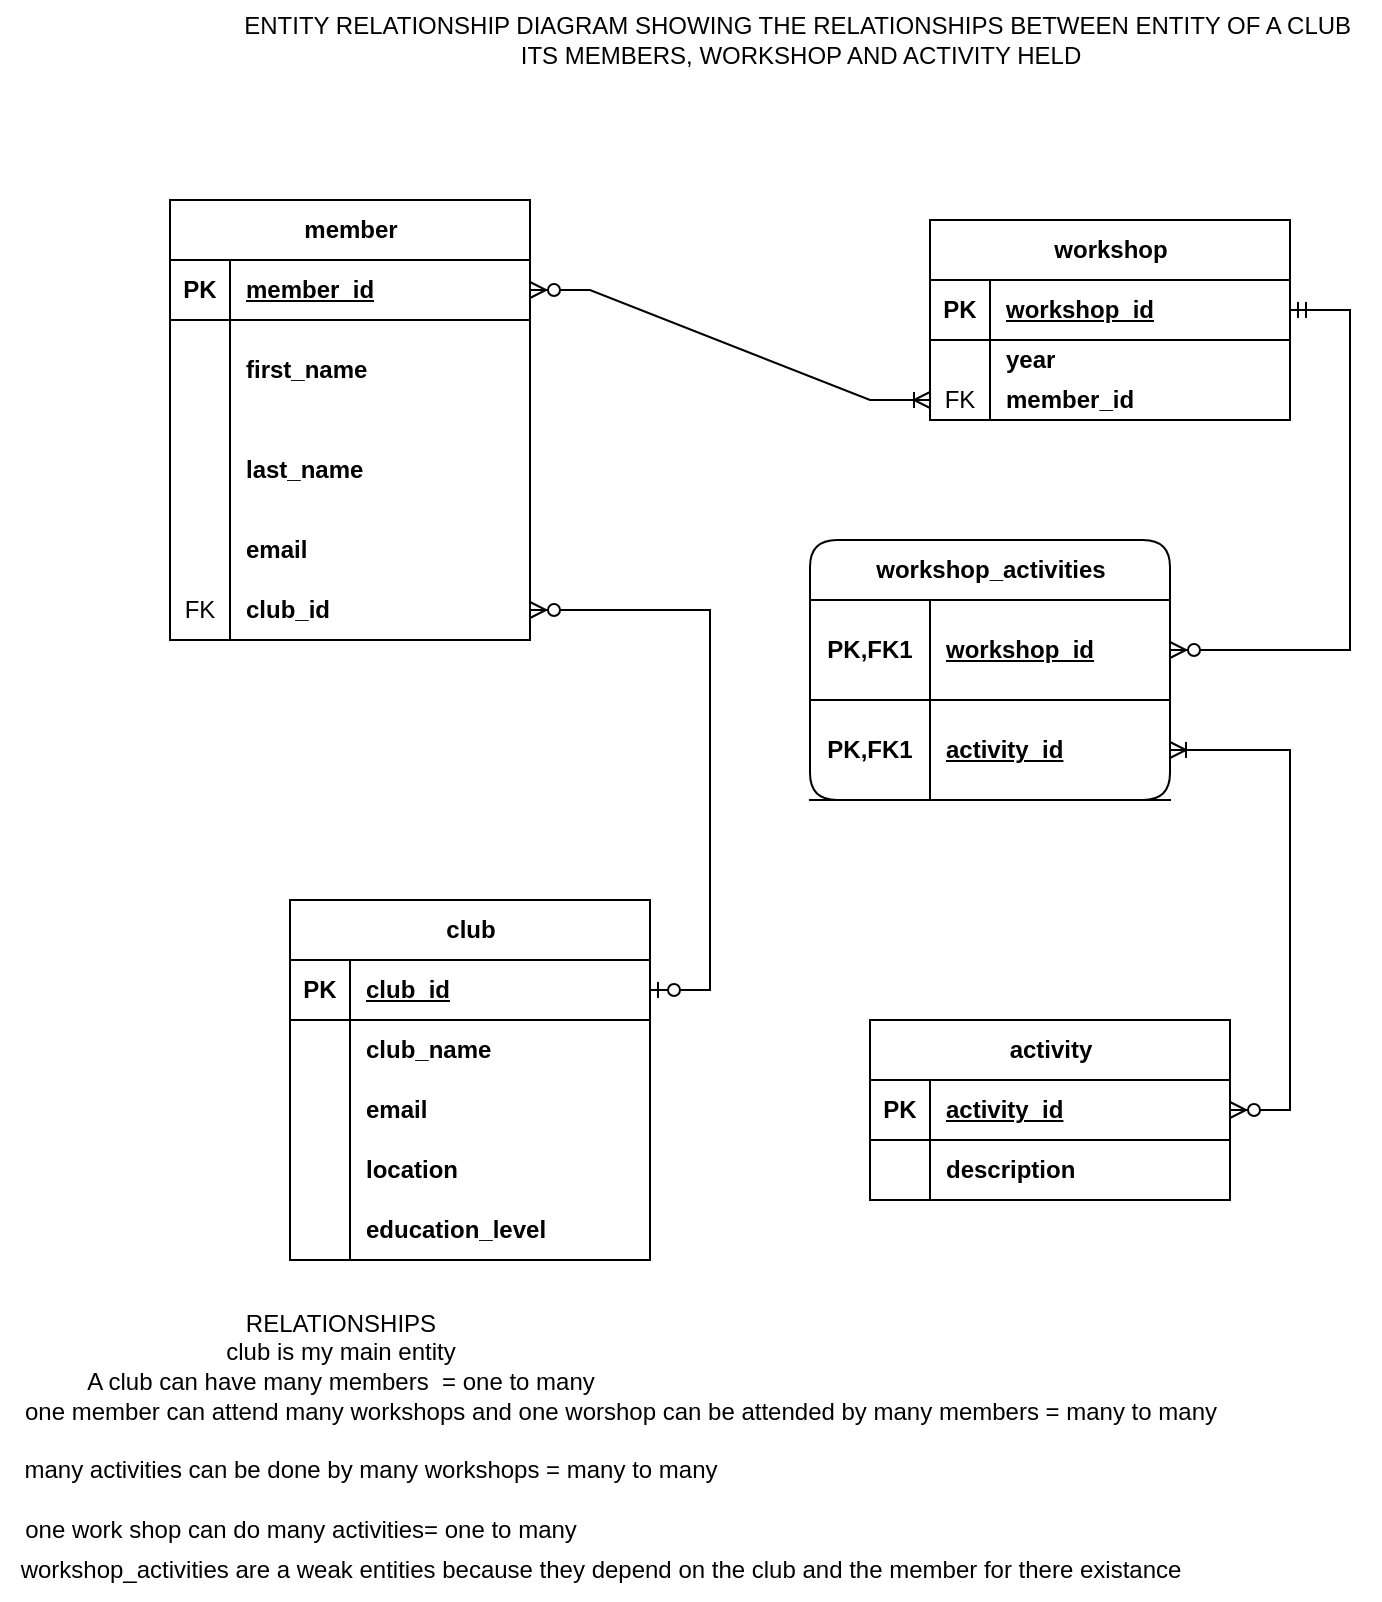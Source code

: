 <mxfile version="27.0.5">
  <diagram name="Page-1" id="WoTJUiIUYyEfsaZ7LL-B">
    <mxGraphModel dx="856" dy="521" grid="1" gridSize="10" guides="1" tooltips="1" connect="1" arrows="1" fold="1" page="1" pageScale="1" pageWidth="850" pageHeight="1100" math="0" shadow="0">
      <root>
        <mxCell id="0" />
        <mxCell id="1" parent="0" />
        <mxCell id="dazFtmDhGvBt5h4IDs72-4" value="ENTITY RELATIONSHIP DIAGRAM SHOWING THE RELATIONSHIPS BETWEEN ENTITY OF A CLUB&amp;nbsp;&lt;div&gt;ITS MEMBERS, WORKSHOP AND ACTIVITY HELD&lt;/div&gt;" style="text;html=1;align=center;verticalAlign=middle;resizable=0;points=[];autosize=1;strokeColor=none;fillColor=none;" parent="1" vertex="1">
          <mxGeometry x="175" y="10" width="580" height="40" as="geometry" />
        </mxCell>
        <mxCell id="Vbj4M93rImX-dFxtVp1J-16" value="" style="shape=tableRow;horizontal=0;startSize=0;swimlaneHead=0;swimlaneBody=0;fillColor=none;collapsible=0;dropTarget=0;points=[[0,0.5],[1,0.5]];portConstraint=eastwest;top=0;left=0;right=0;bottom=0;" parent="1" vertex="1">
          <mxGeometry x="350" y="120" width="180" height="30" as="geometry" />
        </mxCell>
        <mxCell id="Vbj4M93rImX-dFxtVp1J-17" value="" style="shape=partialRectangle;connectable=0;fillColor=none;top=0;left=0;bottom=0;right=0;editable=1;overflow=hidden;whiteSpace=wrap;html=1;" parent="Vbj4M93rImX-dFxtVp1J-16" vertex="1">
          <mxGeometry width="30" height="30" as="geometry">
            <mxRectangle width="30" height="30" as="alternateBounds" />
          </mxGeometry>
        </mxCell>
        <mxCell id="Vbj4M93rImX-dFxtVp1J-19" style="shape=tableRow;horizontal=0;startSize=0;swimlaneHead=0;swimlaneBody=0;fillColor=none;collapsible=0;dropTarget=0;points=[[0,0.5],[1,0.5]];portConstraint=eastwest;top=0;left=0;right=0;bottom=0;" parent="1" vertex="1">
          <mxGeometry x="350" y="150" width="180" height="30" as="geometry" />
        </mxCell>
        <mxCell id="Vbj4M93rImX-dFxtVp1J-20" style="shape=partialRectangle;connectable=0;fillColor=none;top=0;left=0;bottom=0;right=0;editable=1;overflow=hidden;whiteSpace=wrap;html=1;" parent="Vbj4M93rImX-dFxtVp1J-19" vertex="1">
          <mxGeometry width="30" height="30" as="geometry">
            <mxRectangle width="30" height="30" as="alternateBounds" />
          </mxGeometry>
        </mxCell>
        <mxCell id="Vbj4M93rImX-dFxtVp1J-22" value="" style="shape=tableRow;horizontal=0;startSize=0;swimlaneHead=0;swimlaneBody=0;fillColor=none;collapsible=0;dropTarget=0;points=[[0,0.5],[1,0.5]];portConstraint=eastwest;top=0;left=0;right=0;bottom=0;" parent="1" vertex="1">
          <mxGeometry x="350" y="180" width="180" height="30" as="geometry" />
        </mxCell>
        <mxCell id="Vbj4M93rImX-dFxtVp1J-23" value="" style="shape=partialRectangle;connectable=0;fillColor=none;top=0;left=0;bottom=0;right=0;editable=1;overflow=hidden;whiteSpace=wrap;html=1;" parent="Vbj4M93rImX-dFxtVp1J-22" vertex="1">
          <mxGeometry width="30" height="30" as="geometry">
            <mxRectangle width="30" height="30" as="alternateBounds" />
          </mxGeometry>
        </mxCell>
        <mxCell id="Vbj4M93rImX-dFxtVp1J-25" style="shape=tableRow;horizontal=0;startSize=0;swimlaneHead=0;swimlaneBody=0;fillColor=none;collapsible=0;dropTarget=0;points=[[0,0.5],[1,0.5]];portConstraint=eastwest;top=0;left=0;right=0;bottom=0;" parent="1" vertex="1">
          <mxGeometry x="350" y="210" width="180" height="30" as="geometry" />
        </mxCell>
        <mxCell id="Vbj4M93rImX-dFxtVp1J-28" value="workshop" style="shape=table;startSize=30;container=1;collapsible=1;childLayout=tableLayout;fixedRows=1;rowLines=0;fontStyle=1;align=center;resizeLast=1;html=1;" parent="1" vertex="1">
          <mxGeometry x="530" y="120" width="180" height="100" as="geometry" />
        </mxCell>
        <mxCell id="Vbj4M93rImX-dFxtVp1J-29" value="" style="shape=tableRow;horizontal=0;startSize=0;swimlaneHead=0;swimlaneBody=0;fillColor=none;collapsible=0;dropTarget=0;points=[[0,0.5],[1,0.5]];portConstraint=eastwest;top=0;left=0;right=0;bottom=1;" parent="Vbj4M93rImX-dFxtVp1J-28" vertex="1">
          <mxGeometry y="30" width="180" height="30" as="geometry" />
        </mxCell>
        <mxCell id="Vbj4M93rImX-dFxtVp1J-30" value="PK" style="shape=partialRectangle;connectable=0;fillColor=none;top=0;left=0;bottom=0;right=0;fontStyle=1;overflow=hidden;whiteSpace=wrap;html=1;" parent="Vbj4M93rImX-dFxtVp1J-29" vertex="1">
          <mxGeometry width="30" height="30" as="geometry">
            <mxRectangle width="30" height="30" as="alternateBounds" />
          </mxGeometry>
        </mxCell>
        <mxCell id="Vbj4M93rImX-dFxtVp1J-31" value="workshop_id" style="shape=partialRectangle;connectable=0;fillColor=none;top=0;left=0;bottom=0;right=0;align=left;spacingLeft=6;fontStyle=5;overflow=hidden;whiteSpace=wrap;html=1;" parent="Vbj4M93rImX-dFxtVp1J-29" vertex="1">
          <mxGeometry x="30" width="150" height="30" as="geometry">
            <mxRectangle width="150" height="30" as="alternateBounds" />
          </mxGeometry>
        </mxCell>
        <mxCell id="Vbj4M93rImX-dFxtVp1J-32" value="" style="shape=tableRow;horizontal=0;startSize=0;swimlaneHead=0;swimlaneBody=0;fillColor=none;collapsible=0;dropTarget=0;points=[[0,0.5],[1,0.5]];portConstraint=eastwest;top=0;left=0;right=0;bottom=0;" parent="Vbj4M93rImX-dFxtVp1J-28" vertex="1">
          <mxGeometry y="60" width="180" height="20" as="geometry" />
        </mxCell>
        <mxCell id="Vbj4M93rImX-dFxtVp1J-33" value="" style="shape=partialRectangle;connectable=0;fillColor=none;top=0;left=0;bottom=0;right=0;editable=1;overflow=hidden;whiteSpace=wrap;html=1;" parent="Vbj4M93rImX-dFxtVp1J-32" vertex="1">
          <mxGeometry width="30" height="20" as="geometry">
            <mxRectangle width="30" height="20" as="alternateBounds" />
          </mxGeometry>
        </mxCell>
        <mxCell id="Vbj4M93rImX-dFxtVp1J-34" value="year" style="shape=partialRectangle;connectable=0;fillColor=none;top=0;left=0;bottom=0;right=0;align=left;spacingLeft=6;overflow=hidden;whiteSpace=wrap;html=1;fontStyle=1" parent="Vbj4M93rImX-dFxtVp1J-32" vertex="1">
          <mxGeometry x="30" width="150" height="20" as="geometry">
            <mxRectangle width="150" height="20" as="alternateBounds" />
          </mxGeometry>
        </mxCell>
        <mxCell id="Vbj4M93rImX-dFxtVp1J-89" style="shape=tableRow;horizontal=0;startSize=0;swimlaneHead=0;swimlaneBody=0;fillColor=none;collapsible=0;dropTarget=0;points=[[0,0.5],[1,0.5]];portConstraint=eastwest;top=0;left=0;right=0;bottom=0;" parent="Vbj4M93rImX-dFxtVp1J-28" vertex="1">
          <mxGeometry y="80" width="180" height="20" as="geometry" />
        </mxCell>
        <mxCell id="Vbj4M93rImX-dFxtVp1J-90" value="FK" style="shape=partialRectangle;connectable=0;fillColor=none;top=0;left=0;bottom=0;right=0;editable=1;overflow=hidden;whiteSpace=wrap;html=1;" parent="Vbj4M93rImX-dFxtVp1J-89" vertex="1">
          <mxGeometry width="30" height="20" as="geometry">
            <mxRectangle width="30" height="20" as="alternateBounds" />
          </mxGeometry>
        </mxCell>
        <mxCell id="Vbj4M93rImX-dFxtVp1J-91" value="member_id" style="shape=partialRectangle;connectable=0;fillColor=none;top=0;left=0;bottom=0;right=0;align=left;spacingLeft=6;overflow=hidden;whiteSpace=wrap;html=1;fontStyle=1" parent="Vbj4M93rImX-dFxtVp1J-89" vertex="1">
          <mxGeometry x="30" width="150" height="20" as="geometry">
            <mxRectangle width="150" height="20" as="alternateBounds" />
          </mxGeometry>
        </mxCell>
        <mxCell id="Vbj4M93rImX-dFxtVp1J-38" value="member" style="shape=table;startSize=30;container=1;collapsible=1;childLayout=tableLayout;fixedRows=1;rowLines=0;fontStyle=1;align=center;resizeLast=1;html=1;" parent="1" vertex="1">
          <mxGeometry x="150" y="110" width="180" height="220" as="geometry" />
        </mxCell>
        <mxCell id="Vbj4M93rImX-dFxtVp1J-39" value="" style="shape=tableRow;horizontal=0;startSize=0;swimlaneHead=0;swimlaneBody=0;fillColor=none;collapsible=0;dropTarget=0;points=[[0,0.5],[1,0.5]];portConstraint=eastwest;top=0;left=0;right=0;bottom=1;" parent="Vbj4M93rImX-dFxtVp1J-38" vertex="1">
          <mxGeometry y="30" width="180" height="30" as="geometry" />
        </mxCell>
        <mxCell id="Vbj4M93rImX-dFxtVp1J-40" value="PK" style="shape=partialRectangle;connectable=0;fillColor=none;top=0;left=0;bottom=0;right=0;fontStyle=1;overflow=hidden;whiteSpace=wrap;html=1;" parent="Vbj4M93rImX-dFxtVp1J-39" vertex="1">
          <mxGeometry width="30" height="30" as="geometry">
            <mxRectangle width="30" height="30" as="alternateBounds" />
          </mxGeometry>
        </mxCell>
        <mxCell id="Vbj4M93rImX-dFxtVp1J-41" value="member_id" style="shape=partialRectangle;connectable=0;fillColor=none;top=0;left=0;bottom=0;right=0;align=left;spacingLeft=6;fontStyle=5;overflow=hidden;whiteSpace=wrap;html=1;" parent="Vbj4M93rImX-dFxtVp1J-39" vertex="1">
          <mxGeometry x="30" width="150" height="30" as="geometry">
            <mxRectangle width="150" height="30" as="alternateBounds" />
          </mxGeometry>
        </mxCell>
        <mxCell id="Vbj4M93rImX-dFxtVp1J-42" value="" style="shape=tableRow;horizontal=0;startSize=0;swimlaneHead=0;swimlaneBody=0;fillColor=none;collapsible=0;dropTarget=0;points=[[0,0.5],[1,0.5]];portConstraint=eastwest;top=0;left=0;right=0;bottom=0;" parent="Vbj4M93rImX-dFxtVp1J-38" vertex="1">
          <mxGeometry y="60" width="180" height="50" as="geometry" />
        </mxCell>
        <mxCell id="Vbj4M93rImX-dFxtVp1J-43" value="" style="shape=partialRectangle;connectable=0;fillColor=none;top=0;left=0;bottom=0;right=0;editable=1;overflow=hidden;whiteSpace=wrap;html=1;" parent="Vbj4M93rImX-dFxtVp1J-42" vertex="1">
          <mxGeometry width="30" height="50" as="geometry">
            <mxRectangle width="30" height="50" as="alternateBounds" />
          </mxGeometry>
        </mxCell>
        <mxCell id="Vbj4M93rImX-dFxtVp1J-44" value="first_name" style="shape=partialRectangle;connectable=0;fillColor=none;top=0;left=0;bottom=0;right=0;align=left;spacingLeft=6;overflow=hidden;whiteSpace=wrap;html=1;fontStyle=1" parent="Vbj4M93rImX-dFxtVp1J-42" vertex="1">
          <mxGeometry x="30" width="150" height="50" as="geometry">
            <mxRectangle width="150" height="50" as="alternateBounds" />
          </mxGeometry>
        </mxCell>
        <mxCell id="Vbj4M93rImX-dFxtVp1J-45" style="shape=tableRow;horizontal=0;startSize=0;swimlaneHead=0;swimlaneBody=0;fillColor=none;collapsible=0;dropTarget=0;points=[[0,0.5],[1,0.5]];portConstraint=eastwest;top=0;left=0;right=0;bottom=0;" parent="Vbj4M93rImX-dFxtVp1J-38" vertex="1">
          <mxGeometry y="110" width="180" height="50" as="geometry" />
        </mxCell>
        <mxCell id="Vbj4M93rImX-dFxtVp1J-46" style="shape=partialRectangle;connectable=0;fillColor=none;top=0;left=0;bottom=0;right=0;editable=1;overflow=hidden;whiteSpace=wrap;html=1;" parent="Vbj4M93rImX-dFxtVp1J-45" vertex="1">
          <mxGeometry width="30" height="50" as="geometry">
            <mxRectangle width="30" height="50" as="alternateBounds" />
          </mxGeometry>
        </mxCell>
        <mxCell id="Vbj4M93rImX-dFxtVp1J-47" value="last_name" style="shape=partialRectangle;connectable=0;fillColor=none;top=0;left=0;bottom=0;right=0;align=left;spacingLeft=6;overflow=hidden;whiteSpace=wrap;html=1;fontStyle=1" parent="Vbj4M93rImX-dFxtVp1J-45" vertex="1">
          <mxGeometry x="30" width="150" height="50" as="geometry">
            <mxRectangle width="150" height="50" as="alternateBounds" />
          </mxGeometry>
        </mxCell>
        <mxCell id="Vbj4M93rImX-dFxtVp1J-48" value="" style="shape=tableRow;horizontal=0;startSize=0;swimlaneHead=0;swimlaneBody=0;fillColor=none;collapsible=0;dropTarget=0;points=[[0,0.5],[1,0.5]];portConstraint=eastwest;top=0;left=0;right=0;bottom=0;" parent="Vbj4M93rImX-dFxtVp1J-38" vertex="1">
          <mxGeometry y="160" width="180" height="30" as="geometry" />
        </mxCell>
        <mxCell id="Vbj4M93rImX-dFxtVp1J-49" value="" style="shape=partialRectangle;connectable=0;fillColor=none;top=0;left=0;bottom=0;right=0;editable=1;overflow=hidden;whiteSpace=wrap;html=1;" parent="Vbj4M93rImX-dFxtVp1J-48" vertex="1">
          <mxGeometry width="30" height="30" as="geometry">
            <mxRectangle width="30" height="30" as="alternateBounds" />
          </mxGeometry>
        </mxCell>
        <mxCell id="Vbj4M93rImX-dFxtVp1J-50" value="email" style="shape=partialRectangle;connectable=0;fillColor=none;top=0;left=0;bottom=0;right=0;align=left;spacingLeft=6;overflow=hidden;whiteSpace=wrap;html=1;fontStyle=1" parent="Vbj4M93rImX-dFxtVp1J-48" vertex="1">
          <mxGeometry x="30" width="150" height="30" as="geometry">
            <mxRectangle width="150" height="30" as="alternateBounds" />
          </mxGeometry>
        </mxCell>
        <mxCell id="Vbj4M93rImX-dFxtVp1J-51" style="shape=tableRow;horizontal=0;startSize=0;swimlaneHead=0;swimlaneBody=0;fillColor=none;collapsible=0;dropTarget=0;points=[[0,0.5],[1,0.5]];portConstraint=eastwest;top=0;left=0;right=0;bottom=0;" parent="Vbj4M93rImX-dFxtVp1J-38" vertex="1">
          <mxGeometry y="190" width="180" height="30" as="geometry" />
        </mxCell>
        <mxCell id="Vbj4M93rImX-dFxtVp1J-52" value="FK" style="shape=partialRectangle;connectable=0;fillColor=none;top=0;left=0;bottom=0;right=0;editable=1;overflow=hidden;whiteSpace=wrap;html=1;" parent="Vbj4M93rImX-dFxtVp1J-51" vertex="1">
          <mxGeometry width="30" height="30" as="geometry">
            <mxRectangle width="30" height="30" as="alternateBounds" />
          </mxGeometry>
        </mxCell>
        <mxCell id="Vbj4M93rImX-dFxtVp1J-53" value="club_id" style="shape=partialRectangle;connectable=0;fillColor=none;top=0;left=0;bottom=0;right=0;align=left;spacingLeft=6;overflow=hidden;whiteSpace=wrap;html=1;fontStyle=1" parent="Vbj4M93rImX-dFxtVp1J-51" vertex="1">
          <mxGeometry x="30" width="150" height="30" as="geometry">
            <mxRectangle width="150" height="30" as="alternateBounds" />
          </mxGeometry>
        </mxCell>
        <mxCell id="Vbj4M93rImX-dFxtVp1J-54" value="activity" style="shape=table;startSize=30;container=1;collapsible=1;childLayout=tableLayout;fixedRows=1;rowLines=0;fontStyle=1;align=center;resizeLast=1;html=1;" parent="1" vertex="1">
          <mxGeometry x="500" y="520" width="180" height="90" as="geometry" />
        </mxCell>
        <mxCell id="Vbj4M93rImX-dFxtVp1J-55" value="" style="shape=tableRow;horizontal=0;startSize=0;swimlaneHead=0;swimlaneBody=0;fillColor=none;collapsible=0;dropTarget=0;points=[[0,0.5],[1,0.5]];portConstraint=eastwest;top=0;left=0;right=0;bottom=1;" parent="Vbj4M93rImX-dFxtVp1J-54" vertex="1">
          <mxGeometry y="30" width="180" height="30" as="geometry" />
        </mxCell>
        <mxCell id="Vbj4M93rImX-dFxtVp1J-56" value="PK" style="shape=partialRectangle;connectable=0;fillColor=none;top=0;left=0;bottom=0;right=0;fontStyle=1;overflow=hidden;whiteSpace=wrap;html=1;" parent="Vbj4M93rImX-dFxtVp1J-55" vertex="1">
          <mxGeometry width="30" height="30" as="geometry">
            <mxRectangle width="30" height="30" as="alternateBounds" />
          </mxGeometry>
        </mxCell>
        <mxCell id="Vbj4M93rImX-dFxtVp1J-57" value="activity_id" style="shape=partialRectangle;connectable=0;fillColor=none;top=0;left=0;bottom=0;right=0;align=left;spacingLeft=6;fontStyle=5;overflow=hidden;whiteSpace=wrap;html=1;" parent="Vbj4M93rImX-dFxtVp1J-55" vertex="1">
          <mxGeometry x="30" width="150" height="30" as="geometry">
            <mxRectangle width="150" height="30" as="alternateBounds" />
          </mxGeometry>
        </mxCell>
        <mxCell id="Vbj4M93rImX-dFxtVp1J-58" value="" style="shape=tableRow;horizontal=0;startSize=0;swimlaneHead=0;swimlaneBody=0;fillColor=none;collapsible=0;dropTarget=0;points=[[0,0.5],[1,0.5]];portConstraint=eastwest;top=0;left=0;right=0;bottom=0;" parent="Vbj4M93rImX-dFxtVp1J-54" vertex="1">
          <mxGeometry y="60" width="180" height="30" as="geometry" />
        </mxCell>
        <mxCell id="Vbj4M93rImX-dFxtVp1J-59" value="" style="shape=partialRectangle;connectable=0;fillColor=none;top=0;left=0;bottom=0;right=0;editable=1;overflow=hidden;whiteSpace=wrap;html=1;" parent="Vbj4M93rImX-dFxtVp1J-58" vertex="1">
          <mxGeometry width="30" height="30" as="geometry">
            <mxRectangle width="30" height="30" as="alternateBounds" />
          </mxGeometry>
        </mxCell>
        <mxCell id="Vbj4M93rImX-dFxtVp1J-60" value="description" style="shape=partialRectangle;connectable=0;fillColor=none;top=0;left=0;bottom=0;right=0;align=left;spacingLeft=6;overflow=hidden;whiteSpace=wrap;html=1;fontStyle=1" parent="Vbj4M93rImX-dFxtVp1J-58" vertex="1">
          <mxGeometry x="30" width="150" height="30" as="geometry">
            <mxRectangle width="150" height="30" as="alternateBounds" />
          </mxGeometry>
        </mxCell>
        <mxCell id="Vbj4M93rImX-dFxtVp1J-61" value="" style="edgeStyle=entityRelationEdgeStyle;fontSize=12;html=1;endArrow=ERzeroToMany;startArrow=ERzeroToOne;rounded=0;strokeWidth=1;targetPerimeterSpacing=0;endSize=6;" parent="1" source="Vbj4M93rImX-dFxtVp1J-63" target="Vbj4M93rImX-dFxtVp1J-51" edge="1">
          <mxGeometry width="100" height="100" relative="1" as="geometry">
            <mxPoint x="370" y="480" as="sourcePoint" />
            <mxPoint x="250" y="260" as="targetPoint" />
            <Array as="points">
              <mxPoint x="320" y="550" />
              <mxPoint x="340" y="480" />
              <mxPoint x="370" y="380" />
              <mxPoint x="430" y="370" />
            </Array>
          </mxGeometry>
        </mxCell>
        <mxCell id="Vbj4M93rImX-dFxtVp1J-62" value="club" style="shape=table;startSize=30;container=1;collapsible=1;childLayout=tableLayout;fixedRows=1;rowLines=0;fontStyle=1;align=center;resizeLast=1;html=1;" parent="1" vertex="1">
          <mxGeometry x="210" y="460" width="180" height="180" as="geometry" />
        </mxCell>
        <mxCell id="Vbj4M93rImX-dFxtVp1J-63" value="" style="shape=tableRow;horizontal=0;startSize=0;swimlaneHead=0;swimlaneBody=0;fillColor=none;collapsible=0;dropTarget=0;points=[[0,0.5],[1,0.5]];portConstraint=eastwest;top=0;left=0;right=0;bottom=1;" parent="Vbj4M93rImX-dFxtVp1J-62" vertex="1">
          <mxGeometry y="30" width="180" height="30" as="geometry" />
        </mxCell>
        <mxCell id="Vbj4M93rImX-dFxtVp1J-64" value="PK" style="shape=partialRectangle;connectable=0;fillColor=none;top=0;left=0;bottom=0;right=0;fontStyle=1;overflow=hidden;whiteSpace=wrap;html=1;" parent="Vbj4M93rImX-dFxtVp1J-63" vertex="1">
          <mxGeometry width="30" height="30" as="geometry">
            <mxRectangle width="30" height="30" as="alternateBounds" />
          </mxGeometry>
        </mxCell>
        <mxCell id="Vbj4M93rImX-dFxtVp1J-65" value="club_id" style="shape=partialRectangle;connectable=0;fillColor=none;top=0;left=0;bottom=0;right=0;align=left;spacingLeft=6;fontStyle=5;overflow=hidden;whiteSpace=wrap;html=1;" parent="Vbj4M93rImX-dFxtVp1J-63" vertex="1">
          <mxGeometry x="30" width="150" height="30" as="geometry">
            <mxRectangle width="150" height="30" as="alternateBounds" />
          </mxGeometry>
        </mxCell>
        <mxCell id="Vbj4M93rImX-dFxtVp1J-66" value="" style="shape=tableRow;horizontal=0;startSize=0;swimlaneHead=0;swimlaneBody=0;fillColor=none;collapsible=0;dropTarget=0;points=[[0,0.5],[1,0.5]];portConstraint=eastwest;top=0;left=0;right=0;bottom=0;" parent="Vbj4M93rImX-dFxtVp1J-62" vertex="1">
          <mxGeometry y="60" width="180" height="30" as="geometry" />
        </mxCell>
        <mxCell id="Vbj4M93rImX-dFxtVp1J-67" value="" style="shape=partialRectangle;connectable=0;fillColor=none;top=0;left=0;bottom=0;right=0;editable=1;overflow=hidden;whiteSpace=wrap;html=1;" parent="Vbj4M93rImX-dFxtVp1J-66" vertex="1">
          <mxGeometry width="30" height="30" as="geometry">
            <mxRectangle width="30" height="30" as="alternateBounds" />
          </mxGeometry>
        </mxCell>
        <mxCell id="Vbj4M93rImX-dFxtVp1J-68" value="club_name" style="shape=partialRectangle;connectable=0;fillColor=none;top=0;left=0;bottom=0;right=0;align=left;spacingLeft=6;overflow=hidden;whiteSpace=wrap;html=1;fontStyle=1" parent="Vbj4M93rImX-dFxtVp1J-66" vertex="1">
          <mxGeometry x="30" width="150" height="30" as="geometry">
            <mxRectangle width="150" height="30" as="alternateBounds" />
          </mxGeometry>
        </mxCell>
        <mxCell id="Vbj4M93rImX-dFxtVp1J-69" value="" style="shape=tableRow;horizontal=0;startSize=0;swimlaneHead=0;swimlaneBody=0;fillColor=none;collapsible=0;dropTarget=0;points=[[0,0.5],[1,0.5]];portConstraint=eastwest;top=0;left=0;right=0;bottom=0;" parent="Vbj4M93rImX-dFxtVp1J-62" vertex="1">
          <mxGeometry y="90" width="180" height="30" as="geometry" />
        </mxCell>
        <mxCell id="Vbj4M93rImX-dFxtVp1J-70" value="" style="shape=partialRectangle;connectable=0;fillColor=none;top=0;left=0;bottom=0;right=0;editable=1;overflow=hidden;whiteSpace=wrap;html=1;" parent="Vbj4M93rImX-dFxtVp1J-69" vertex="1">
          <mxGeometry width="30" height="30" as="geometry">
            <mxRectangle width="30" height="30" as="alternateBounds" />
          </mxGeometry>
        </mxCell>
        <mxCell id="Vbj4M93rImX-dFxtVp1J-71" value="email" style="shape=partialRectangle;connectable=0;fillColor=none;top=0;left=0;bottom=0;right=0;align=left;spacingLeft=6;overflow=hidden;whiteSpace=wrap;html=1;fontStyle=1" parent="Vbj4M93rImX-dFxtVp1J-69" vertex="1">
          <mxGeometry x="30" width="150" height="30" as="geometry">
            <mxRectangle width="150" height="30" as="alternateBounds" />
          </mxGeometry>
        </mxCell>
        <mxCell id="Vbj4M93rImX-dFxtVp1J-72" value="" style="shape=tableRow;horizontal=0;startSize=0;swimlaneHead=0;swimlaneBody=0;fillColor=none;collapsible=0;dropTarget=0;points=[[0,0.5],[1,0.5]];portConstraint=eastwest;top=0;left=0;right=0;bottom=0;" parent="Vbj4M93rImX-dFxtVp1J-62" vertex="1">
          <mxGeometry y="120" width="180" height="30" as="geometry" />
        </mxCell>
        <mxCell id="Vbj4M93rImX-dFxtVp1J-73" value="" style="shape=partialRectangle;connectable=0;fillColor=none;top=0;left=0;bottom=0;right=0;editable=1;overflow=hidden;whiteSpace=wrap;html=1;" parent="Vbj4M93rImX-dFxtVp1J-72" vertex="1">
          <mxGeometry width="30" height="30" as="geometry">
            <mxRectangle width="30" height="30" as="alternateBounds" />
          </mxGeometry>
        </mxCell>
        <mxCell id="Vbj4M93rImX-dFxtVp1J-74" value="location" style="shape=partialRectangle;connectable=0;fillColor=none;top=0;left=0;bottom=0;right=0;align=left;spacingLeft=6;overflow=hidden;whiteSpace=wrap;html=1;fontStyle=1" parent="Vbj4M93rImX-dFxtVp1J-72" vertex="1">
          <mxGeometry x="30" width="150" height="30" as="geometry">
            <mxRectangle width="150" height="30" as="alternateBounds" />
          </mxGeometry>
        </mxCell>
        <mxCell id="Vbj4M93rImX-dFxtVp1J-75" style="shape=tableRow;horizontal=0;startSize=0;swimlaneHead=0;swimlaneBody=0;fillColor=none;collapsible=0;dropTarget=0;points=[[0,0.5],[1,0.5]];portConstraint=eastwest;top=0;left=0;right=0;bottom=0;" parent="Vbj4M93rImX-dFxtVp1J-62" vertex="1">
          <mxGeometry y="150" width="180" height="30" as="geometry" />
        </mxCell>
        <mxCell id="Vbj4M93rImX-dFxtVp1J-76" style="shape=partialRectangle;connectable=0;fillColor=none;top=0;left=0;bottom=0;right=0;editable=1;overflow=hidden;whiteSpace=wrap;html=1;" parent="Vbj4M93rImX-dFxtVp1J-75" vertex="1">
          <mxGeometry width="30" height="30" as="geometry">
            <mxRectangle width="30" height="30" as="alternateBounds" />
          </mxGeometry>
        </mxCell>
        <mxCell id="Vbj4M93rImX-dFxtVp1J-77" value="education_level" style="shape=partialRectangle;connectable=0;fillColor=none;top=0;left=0;bottom=0;right=0;align=left;spacingLeft=6;overflow=hidden;whiteSpace=wrap;html=1;fontStyle=1" parent="Vbj4M93rImX-dFxtVp1J-75" vertex="1">
          <mxGeometry x="30" width="150" height="30" as="geometry">
            <mxRectangle width="150" height="30" as="alternateBounds" />
          </mxGeometry>
        </mxCell>
        <mxCell id="Vbj4M93rImX-dFxtVp1J-78" value="workshop_activities" style="shape=table;startSize=30;container=1;collapsible=1;childLayout=tableLayout;fixedRows=1;rowLines=0;fontStyle=1;align=center;resizeLast=1;html=1;rounded=1;" parent="1" vertex="1">
          <mxGeometry x="470" y="280" width="180" height="130" as="geometry" />
        </mxCell>
        <mxCell id="Vbj4M93rImX-dFxtVp1J-79" value="" style="shape=tableRow;horizontal=0;startSize=0;swimlaneHead=0;swimlaneBody=0;fillColor=none;collapsible=0;dropTarget=0;points=[[0,0.5],[1,0.5]];portConstraint=eastwest;top=0;left=0;right=0;bottom=1;" parent="Vbj4M93rImX-dFxtVp1J-78" vertex="1">
          <mxGeometry y="30" width="180" height="50" as="geometry" />
        </mxCell>
        <mxCell id="Vbj4M93rImX-dFxtVp1J-80" value="PK,FK1" style="shape=partialRectangle;connectable=0;fillColor=none;top=0;left=0;bottom=0;right=0;fontStyle=1;overflow=hidden;whiteSpace=wrap;html=1;" parent="Vbj4M93rImX-dFxtVp1J-79" vertex="1">
          <mxGeometry width="60" height="50" as="geometry">
            <mxRectangle width="60" height="50" as="alternateBounds" />
          </mxGeometry>
        </mxCell>
        <mxCell id="Vbj4M93rImX-dFxtVp1J-81" value="workshop_id" style="shape=partialRectangle;connectable=0;fillColor=none;top=0;left=0;bottom=0;right=0;align=left;spacingLeft=6;fontStyle=5;overflow=hidden;whiteSpace=wrap;html=1;" parent="Vbj4M93rImX-dFxtVp1J-79" vertex="1">
          <mxGeometry x="60" width="120" height="50" as="geometry">
            <mxRectangle width="120" height="50" as="alternateBounds" />
          </mxGeometry>
        </mxCell>
        <mxCell id="Vbj4M93rImX-dFxtVp1J-82" style="shape=tableRow;horizontal=0;startSize=0;swimlaneHead=0;swimlaneBody=0;fillColor=none;collapsible=0;dropTarget=0;points=[[0,0.5],[1,0.5]];portConstraint=eastwest;top=0;left=0;right=0;bottom=1;" parent="Vbj4M93rImX-dFxtVp1J-78" vertex="1">
          <mxGeometry y="80" width="180" height="50" as="geometry" />
        </mxCell>
        <mxCell id="Vbj4M93rImX-dFxtVp1J-83" value="PK,FK1" style="shape=partialRectangle;connectable=0;fillColor=none;top=0;left=0;bottom=0;right=0;fontStyle=1;overflow=hidden;whiteSpace=wrap;html=1;" parent="Vbj4M93rImX-dFxtVp1J-82" vertex="1">
          <mxGeometry width="60" height="50" as="geometry">
            <mxRectangle width="60" height="50" as="alternateBounds" />
          </mxGeometry>
        </mxCell>
        <mxCell id="Vbj4M93rImX-dFxtVp1J-84" value="activity_id" style="shape=partialRectangle;connectable=0;fillColor=none;top=0;left=0;bottom=0;right=0;align=left;spacingLeft=6;fontStyle=5;overflow=hidden;whiteSpace=wrap;html=1;" parent="Vbj4M93rImX-dFxtVp1J-82" vertex="1">
          <mxGeometry x="60" width="120" height="50" as="geometry">
            <mxRectangle width="120" height="50" as="alternateBounds" />
          </mxGeometry>
        </mxCell>
        <mxCell id="Vbj4M93rImX-dFxtVp1J-85" value="" style="edgeStyle=entityRelationEdgeStyle;fontSize=12;html=1;endArrow=ERzeroToMany;startArrow=ERmandOne;rounded=0;" parent="1" source="Vbj4M93rImX-dFxtVp1J-29" target="Vbj4M93rImX-dFxtVp1J-79" edge="1">
          <mxGeometry width="100" height="100" relative="1" as="geometry">
            <mxPoint x="610" y="100" as="sourcePoint" />
            <mxPoint x="630" y="220" as="targetPoint" />
          </mxGeometry>
        </mxCell>
        <mxCell id="Vbj4M93rImX-dFxtVp1J-92" value="" style="edgeStyle=entityRelationEdgeStyle;fontSize=12;html=1;endArrow=ERoneToMany;startArrow=ERzeroToMany;rounded=0;" parent="1" edge="1">
          <mxGeometry width="100" height="100" relative="1" as="geometry">
            <mxPoint x="330" y="155" as="sourcePoint" />
            <mxPoint x="530" y="210" as="targetPoint" />
          </mxGeometry>
        </mxCell>
        <mxCell id="VVhxhAQntYLfVEf0joFr-6" value="RELATIONSHIPS&lt;div&gt;club is my main entity&lt;br&gt;&lt;div&gt;A club can have many members&amp;nbsp; = one to many&lt;/div&gt;&lt;div&gt;&lt;br&gt;&lt;/div&gt;&lt;/div&gt;" style="text;html=1;align=center;verticalAlign=middle;resizable=0;points=[];autosize=1;strokeColor=none;fillColor=none;" vertex="1" parent="1">
          <mxGeometry x="95" y="658" width="280" height="70" as="geometry" />
        </mxCell>
        <mxCell id="VVhxhAQntYLfVEf0joFr-7" value="one member can attend many workshops and one worshop can be attended by many members = many to many&lt;div&gt;&lt;br&gt;&lt;/div&gt;" style="text;html=1;align=center;verticalAlign=middle;resizable=0;points=[];autosize=1;strokeColor=none;fillColor=none;" vertex="1" parent="1">
          <mxGeometry x="65" y="703" width="620" height="40" as="geometry" />
        </mxCell>
        <mxCell id="VVhxhAQntYLfVEf0joFr-10" value="workshop_activities are a weak entities because they depend on the club and the member for there existance" style="text;html=1;align=center;verticalAlign=middle;resizable=0;points=[];autosize=1;strokeColor=none;fillColor=none;" vertex="1" parent="1">
          <mxGeometry x="65" y="780" width="600" height="30" as="geometry" />
        </mxCell>
        <mxCell id="VVhxhAQntYLfVEf0joFr-11" value="many activities can be done by many workshops = many to many" style="text;html=1;align=center;verticalAlign=middle;resizable=0;points=[];autosize=1;strokeColor=none;fillColor=none;" vertex="1" parent="1">
          <mxGeometry x="65" y="730" width="370" height="30" as="geometry" />
        </mxCell>
        <mxCell id="VVhxhAQntYLfVEf0joFr-12" value="one work shop can do many activities= one to many" style="text;html=1;align=center;verticalAlign=middle;resizable=0;points=[];autosize=1;strokeColor=none;fillColor=none;" vertex="1" parent="1">
          <mxGeometry x="65" y="760" width="300" height="30" as="geometry" />
        </mxCell>
        <mxCell id="VVhxhAQntYLfVEf0joFr-15" value="" style="edgeStyle=entityRelationEdgeStyle;fontSize=12;html=1;endArrow=ERoneToMany;startArrow=ERzeroToMany;rounded=0;" edge="1" parent="1" source="Vbj4M93rImX-dFxtVp1J-55" target="Vbj4M93rImX-dFxtVp1J-82">
          <mxGeometry width="100" height="100" relative="1" as="geometry">
            <mxPoint x="410" y="490" as="sourcePoint" />
            <mxPoint x="510" y="390" as="targetPoint" />
          </mxGeometry>
        </mxCell>
      </root>
    </mxGraphModel>
  </diagram>
</mxfile>
